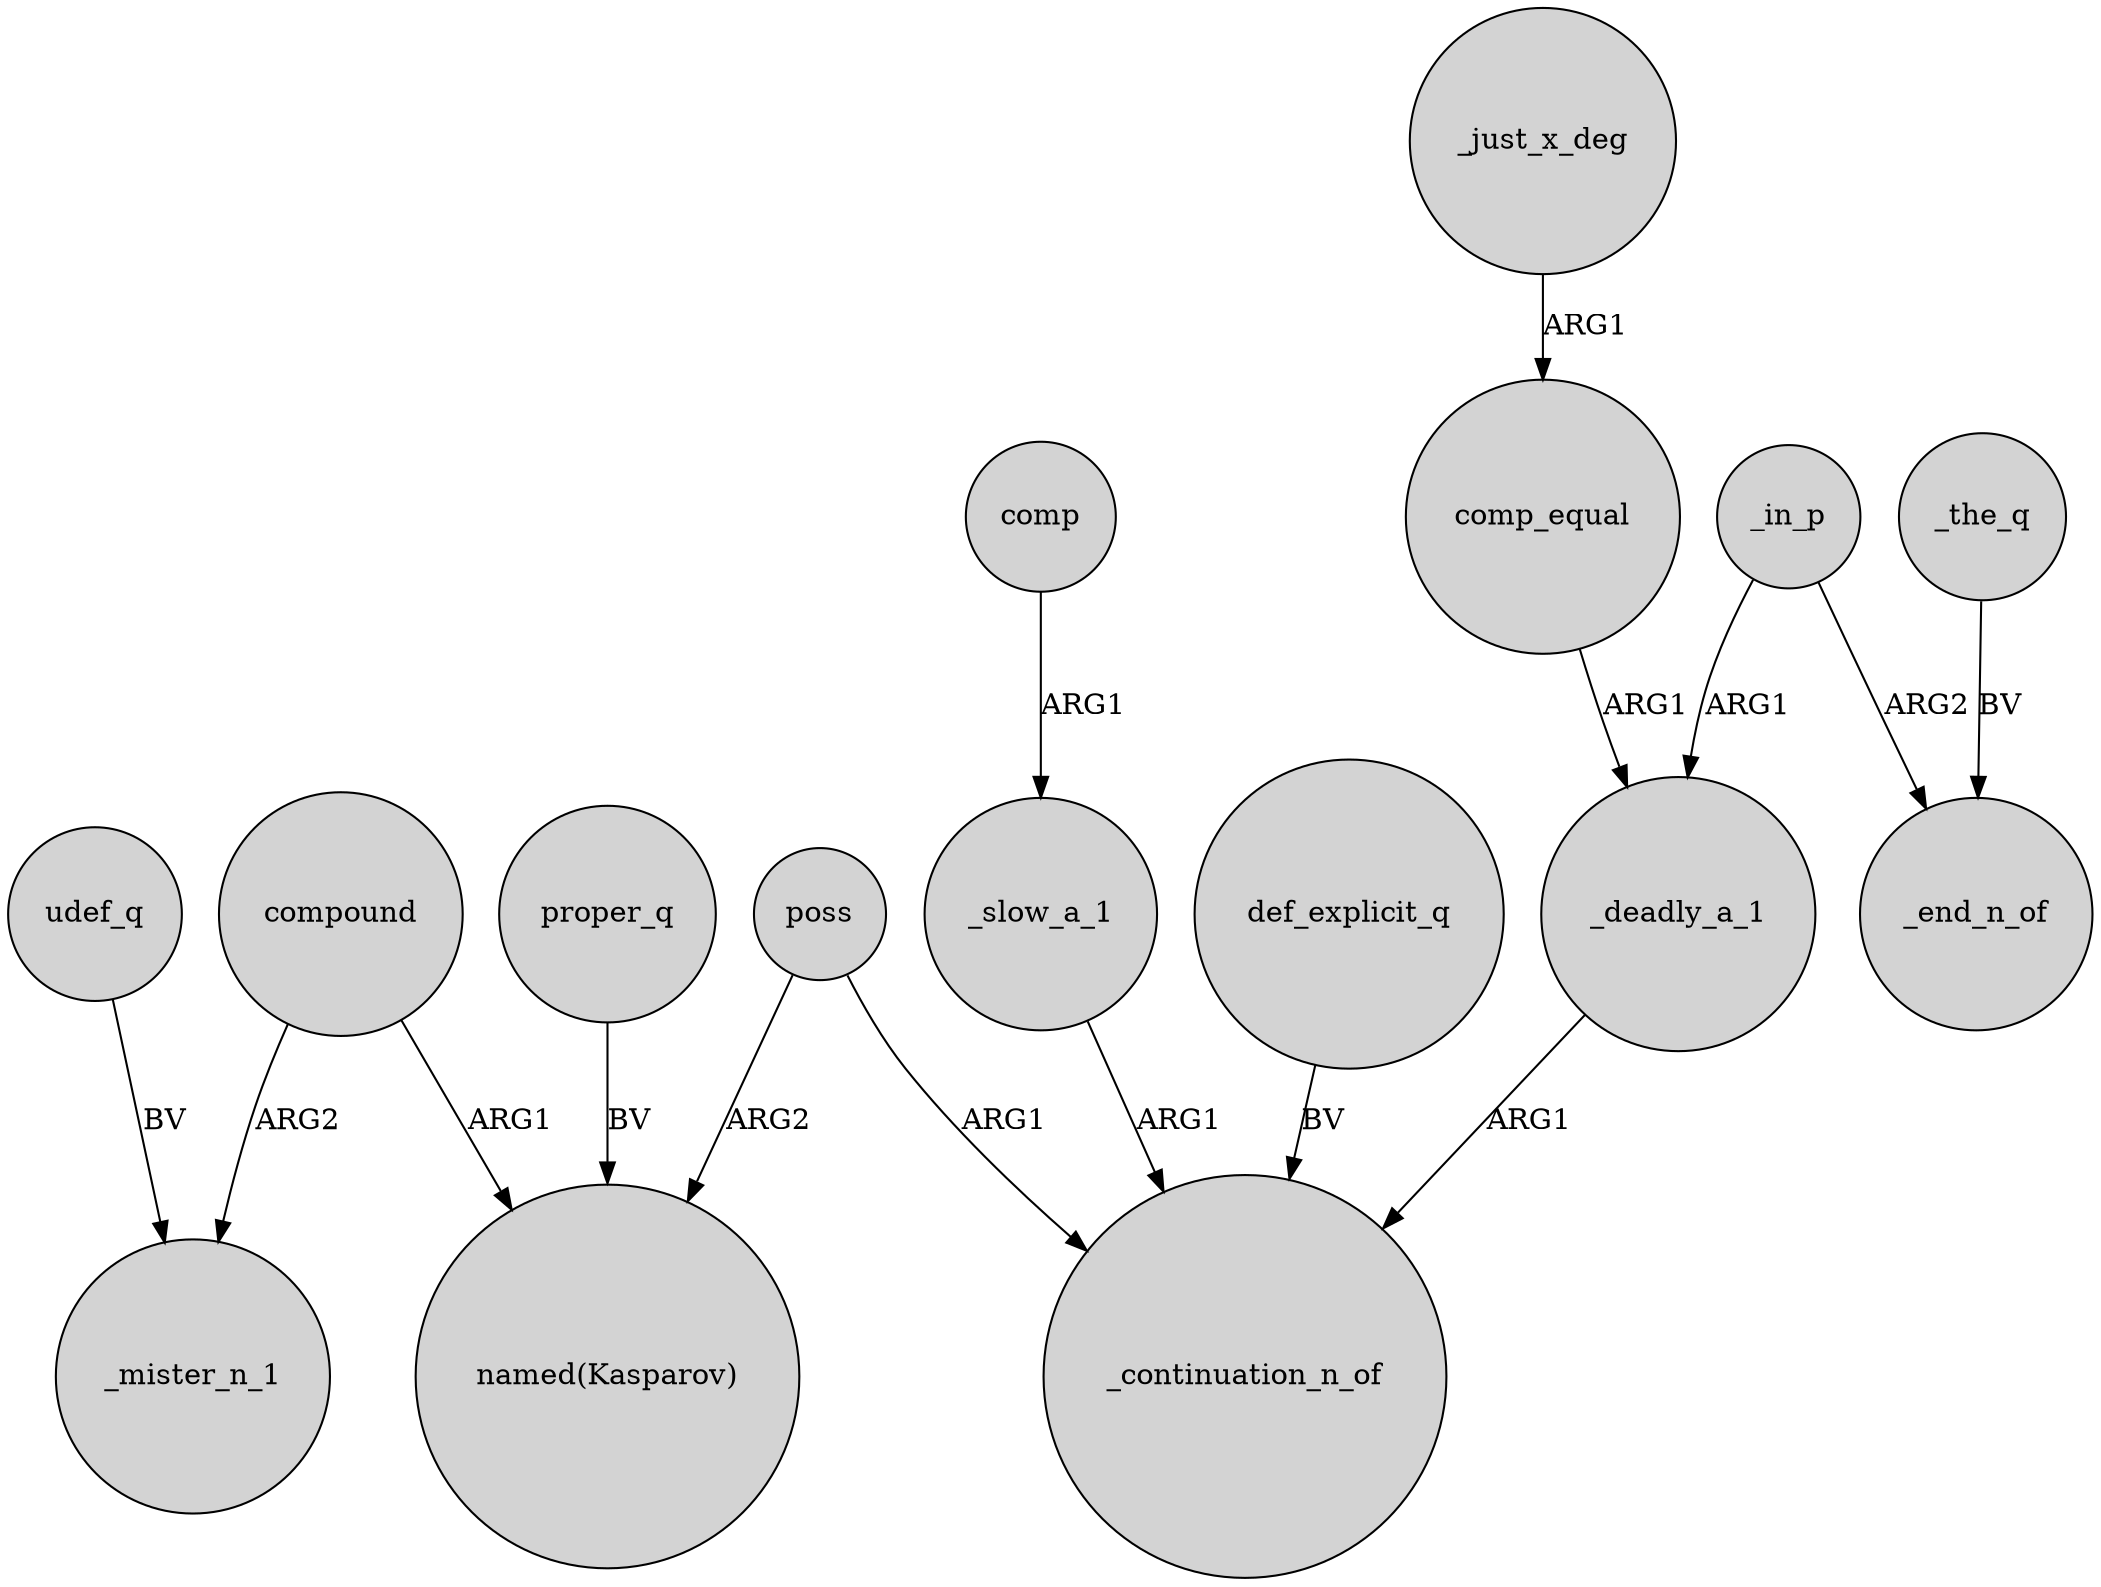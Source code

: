 digraph {
	node [shape=circle style=filled]
	udef_q -> _mister_n_1 [label=BV]
	comp_equal -> _deadly_a_1 [label=ARG1]
	_deadly_a_1 -> _continuation_n_of [label=ARG1]
	_in_p -> _end_n_of [label=ARG2]
	poss -> "named(Kasparov)" [label=ARG2]
	compound -> "named(Kasparov)" [label=ARG1]
	poss -> _continuation_n_of [label=ARG1]
	def_explicit_q -> _continuation_n_of [label=BV]
	_just_x_deg -> comp_equal [label=ARG1]
	_the_q -> _end_n_of [label=BV]
	comp -> _slow_a_1 [label=ARG1]
	compound -> _mister_n_1 [label=ARG2]
	proper_q -> "named(Kasparov)" [label=BV]
	_slow_a_1 -> _continuation_n_of [label=ARG1]
	_in_p -> _deadly_a_1 [label=ARG1]
}
